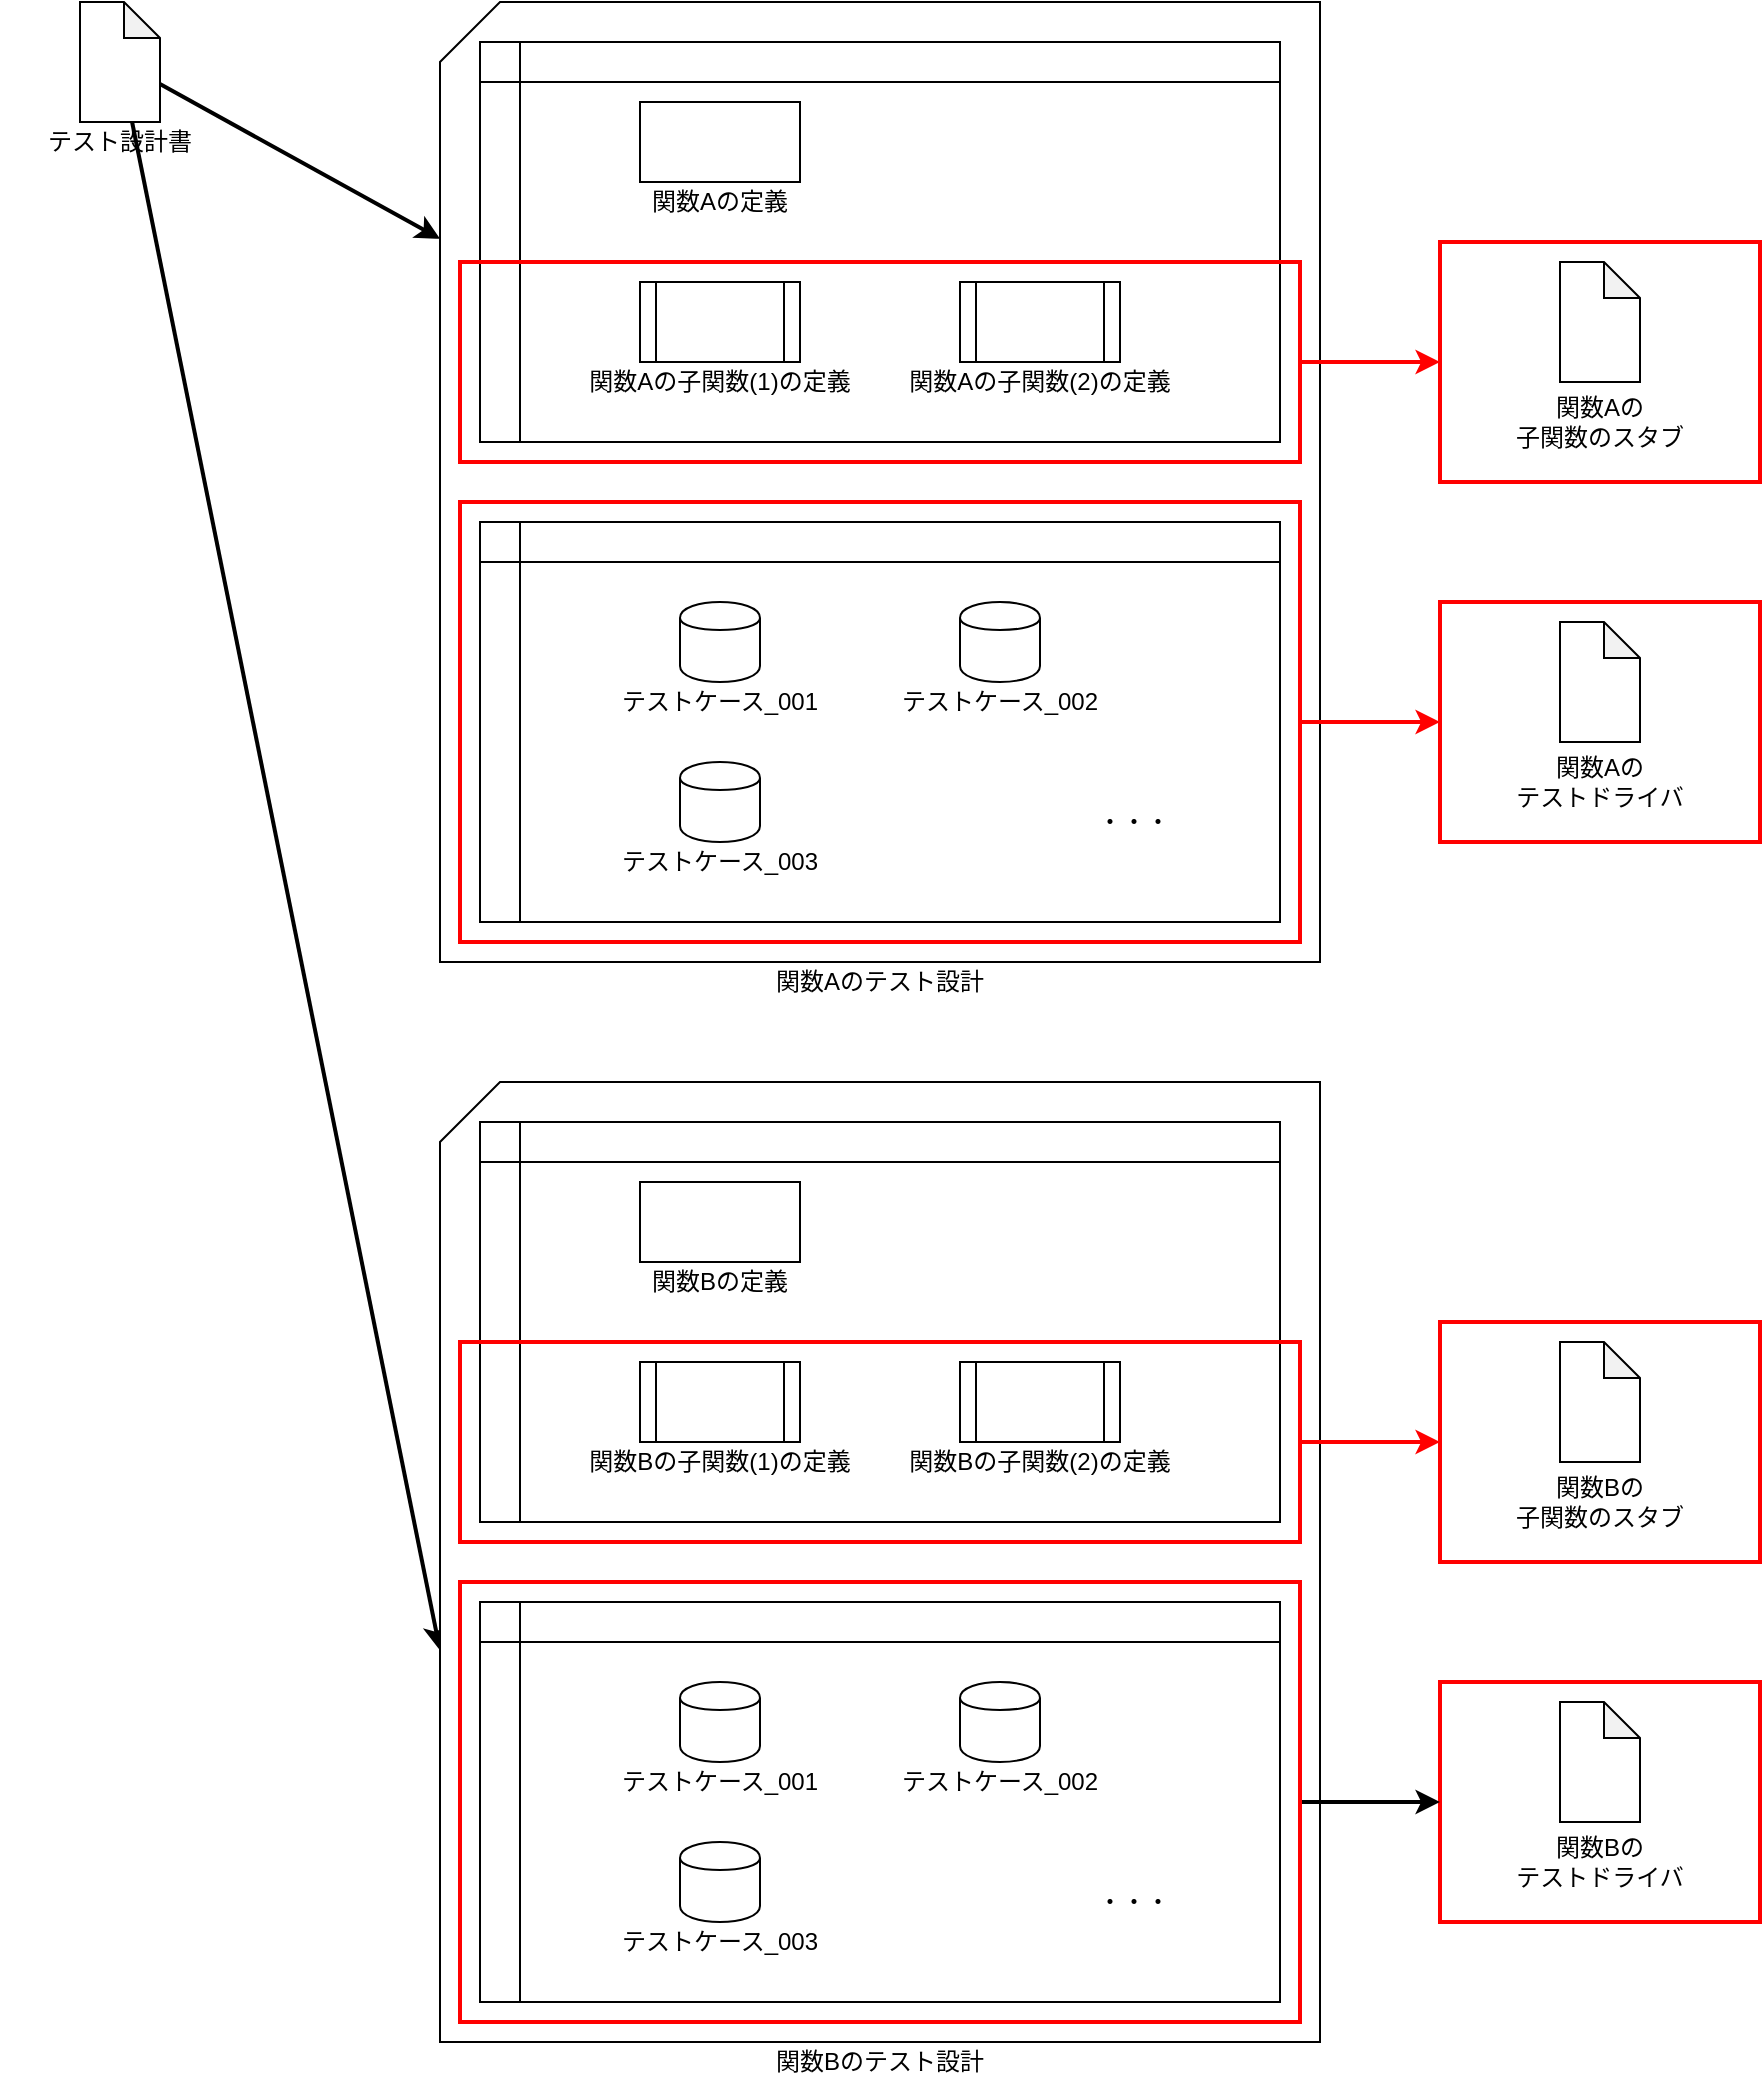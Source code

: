 <mxfile version="12.4.2" type="device" pages="1"><diagram id="nnxOgE9_j1x9hrJlQdRm" name="file layout"><mxGraphModel dx="1086" dy="816" grid="1" gridSize="10" guides="1" tooltips="1" connect="1" arrows="1" fold="1" page="1" pageScale="1" pageWidth="827" pageHeight="1169" math="0" shadow="0"><root><mxCell id="0"/><mxCell id="1" parent="0"/><mxCell id="GIxDo6UumOsDI6ICcTWf-62" value="" style="rounded=0;whiteSpace=wrap;html=1;fillColor=none;strokeColor=#FF0000;strokeWidth=2;" parent="1" vertex="1"><mxGeometry x="760" y="400" width="160" height="120" as="geometry"/></mxCell><mxCell id="GIxDo6UumOsDI6ICcTWf-30" value="" style="shape=card;whiteSpace=wrap;html=1;size=30;" parent="1" vertex="1"><mxGeometry x="260" y="100" width="440" height="480" as="geometry"/></mxCell><mxCell id="GIxDo6UumOsDI6ICcTWf-69" style="rounded=0;orthogonalLoop=1;jettySize=auto;html=1;strokeColor=#000000;strokeWidth=2;" parent="1" source="GIxDo6UumOsDI6ICcTWf-1" target="GIxDo6UumOsDI6ICcTWf-30" edge="1"><mxGeometry relative="1" as="geometry"/></mxCell><mxCell id="GIxDo6UumOsDI6ICcTWf-70" style="edgeStyle=none;rounded=0;orthogonalLoop=1;jettySize=auto;html=1;strokeColor=#000000;strokeWidth=2;entryX=0;entryY=0.592;entryDx=0;entryDy=0;entryPerimeter=0;" parent="1" source="GIxDo6UumOsDI6ICcTWf-1" target="GIxDo6UumOsDI6ICcTWf-41" edge="1"><mxGeometry relative="1" as="geometry"/></mxCell><mxCell id="GIxDo6UumOsDI6ICcTWf-1" value="" style="shape=note;whiteSpace=wrap;html=1;backgroundOutline=1;darkOpacity=0.05;size=18;" parent="1" vertex="1"><mxGeometry x="80" y="100" width="40" height="60" as="geometry"/></mxCell><mxCell id="GIxDo6UumOsDI6ICcTWf-36" value="" style="shape=internalStorage;whiteSpace=wrap;html=1;backgroundOutline=1;" parent="1" vertex="1"><mxGeometry x="280" y="360" width="400" height="200" as="geometry"/></mxCell><mxCell id="GIxDo6UumOsDI6ICcTWf-35" value="" style="shape=internalStorage;whiteSpace=wrap;html=1;backgroundOutline=1;" parent="1" vertex="1"><mxGeometry x="280" y="120" width="400" height="200" as="geometry"/></mxCell><mxCell id="GIxDo6UumOsDI6ICcTWf-2" value="テスト設計書" style="text;html=1;strokeColor=none;fillColor=none;align=center;verticalAlign=middle;whiteSpace=wrap;rounded=0;" parent="1" vertex="1"><mxGeometry x="40" y="160" width="120" height="20" as="geometry"/></mxCell><mxCell id="GIxDo6UumOsDI6ICcTWf-4" value="" style="shape=cylinder;whiteSpace=wrap;html=1;boundedLbl=1;backgroundOutline=1;" parent="1" vertex="1"><mxGeometry x="380" y="400" width="40" height="40" as="geometry"/></mxCell><mxCell id="GIxDo6UumOsDI6ICcTWf-5" value="関数Aのテスト設計" style="text;html=1;strokeColor=none;fillColor=none;align=center;verticalAlign=middle;whiteSpace=wrap;rounded=0;" parent="1" vertex="1"><mxGeometry x="420" y="580" width="120" height="20" as="geometry"/></mxCell><mxCell id="GIxDo6UumOsDI6ICcTWf-7" value="テストケース_001" style="text;html=1;strokeColor=none;fillColor=none;align=center;verticalAlign=middle;whiteSpace=wrap;rounded=0;" parent="1" vertex="1"><mxGeometry x="340" y="440" width="120" height="20" as="geometry"/></mxCell><mxCell id="GIxDo6UumOsDI6ICcTWf-8" value="" style="shape=cylinder;whiteSpace=wrap;html=1;boundedLbl=1;backgroundOutline=1;" parent="1" vertex="1"><mxGeometry x="520" y="400" width="40" height="40" as="geometry"/></mxCell><mxCell id="GIxDo6UumOsDI6ICcTWf-9" value="テストケース_002" style="text;html=1;strokeColor=none;fillColor=none;align=center;verticalAlign=middle;whiteSpace=wrap;rounded=0;" parent="1" vertex="1"><mxGeometry x="480" y="440" width="120" height="20" as="geometry"/></mxCell><mxCell id="GIxDo6UumOsDI6ICcTWf-10" value="" style="shape=cylinder;whiteSpace=wrap;html=1;boundedLbl=1;backgroundOutline=1;" parent="1" vertex="1"><mxGeometry x="380" y="480" width="40" height="40" as="geometry"/></mxCell><mxCell id="GIxDo6UumOsDI6ICcTWf-11" value="テストケース_003" style="text;html=1;strokeColor=none;fillColor=none;align=center;verticalAlign=middle;whiteSpace=wrap;rounded=0;" parent="1" vertex="1"><mxGeometry x="340" y="520" width="120" height="20" as="geometry"/></mxCell><mxCell id="GIxDo6UumOsDI6ICcTWf-27" value="" style="shape=process;whiteSpace=wrap;html=1;backgroundOutline=1;" parent="1" vertex="1"><mxGeometry x="360" y="240" width="80" height="40" as="geometry"/></mxCell><mxCell id="GIxDo6UumOsDI6ICcTWf-28" value="" style="rounded=0;whiteSpace=wrap;html=1;" parent="1" vertex="1"><mxGeometry x="360" y="150" width="80" height="40" as="geometry"/></mxCell><mxCell id="GIxDo6UumOsDI6ICcTWf-31" value="関数Aの定義" style="text;html=1;strokeColor=none;fillColor=none;align=center;verticalAlign=middle;whiteSpace=wrap;rounded=0;" parent="1" vertex="1"><mxGeometry x="340" y="190" width="120" height="20" as="geometry"/></mxCell><mxCell id="GIxDo6UumOsDI6ICcTWf-32" value="関数Aの子関数(1)の定義" style="text;html=1;strokeColor=none;fillColor=none;align=center;verticalAlign=middle;whiteSpace=wrap;rounded=0;" parent="1" vertex="1"><mxGeometry x="320" y="280" width="160" height="20" as="geometry"/></mxCell><mxCell id="GIxDo6UumOsDI6ICcTWf-33" value="" style="shape=process;whiteSpace=wrap;html=1;backgroundOutline=1;" parent="1" vertex="1"><mxGeometry x="520" y="240" width="80" height="40" as="geometry"/></mxCell><mxCell id="GIxDo6UumOsDI6ICcTWf-34" value="関数Aの子関数(2)の定義" style="text;html=1;strokeColor=none;fillColor=none;align=center;verticalAlign=middle;whiteSpace=wrap;rounded=0;" parent="1" vertex="1"><mxGeometry x="480" y="280" width="160" height="20" as="geometry"/></mxCell><mxCell id="GIxDo6UumOsDI6ICcTWf-37" value="・・・" style="text;html=1;strokeColor=none;fillColor=none;align=center;verticalAlign=middle;whiteSpace=wrap;rounded=0;" parent="1" vertex="1"><mxGeometry x="547" y="500" width="120" height="20" as="geometry"/></mxCell><mxCell id="GIxDo6UumOsDI6ICcTWf-41" value="" style="shape=card;whiteSpace=wrap;html=1;size=30;" parent="1" vertex="1"><mxGeometry x="260" y="640" width="440" height="480" as="geometry"/></mxCell><mxCell id="GIxDo6UumOsDI6ICcTWf-42" value="" style="shape=internalStorage;whiteSpace=wrap;html=1;backgroundOutline=1;" parent="1" vertex="1"><mxGeometry x="280" y="900" width="400" height="200" as="geometry"/></mxCell><mxCell id="GIxDo6UumOsDI6ICcTWf-43" value="" style="shape=internalStorage;whiteSpace=wrap;html=1;backgroundOutline=1;" parent="1" vertex="1"><mxGeometry x="280" y="660" width="400" height="200" as="geometry"/></mxCell><mxCell id="GIxDo6UumOsDI6ICcTWf-44" value="" style="shape=cylinder;whiteSpace=wrap;html=1;boundedLbl=1;backgroundOutline=1;" parent="1" vertex="1"><mxGeometry x="380" y="940" width="40" height="40" as="geometry"/></mxCell><mxCell id="GIxDo6UumOsDI6ICcTWf-45" value="関数Bのテスト設計" style="text;html=1;strokeColor=none;fillColor=none;align=center;verticalAlign=middle;whiteSpace=wrap;rounded=0;" parent="1" vertex="1"><mxGeometry x="420" y="1120" width="120" height="20" as="geometry"/></mxCell><mxCell id="GIxDo6UumOsDI6ICcTWf-46" value="テストケース_001" style="text;html=1;strokeColor=none;fillColor=none;align=center;verticalAlign=middle;whiteSpace=wrap;rounded=0;" parent="1" vertex="1"><mxGeometry x="340" y="980" width="120" height="20" as="geometry"/></mxCell><mxCell id="GIxDo6UumOsDI6ICcTWf-47" value="" style="shape=cylinder;whiteSpace=wrap;html=1;boundedLbl=1;backgroundOutline=1;" parent="1" vertex="1"><mxGeometry x="520" y="940" width="40" height="40" as="geometry"/></mxCell><mxCell id="GIxDo6UumOsDI6ICcTWf-48" value="テストケース_002" style="text;html=1;strokeColor=none;fillColor=none;align=center;verticalAlign=middle;whiteSpace=wrap;rounded=0;" parent="1" vertex="1"><mxGeometry x="480" y="980" width="120" height="20" as="geometry"/></mxCell><mxCell id="GIxDo6UumOsDI6ICcTWf-49" value="" style="shape=cylinder;whiteSpace=wrap;html=1;boundedLbl=1;backgroundOutline=1;" parent="1" vertex="1"><mxGeometry x="380" y="1020" width="40" height="40" as="geometry"/></mxCell><mxCell id="GIxDo6UumOsDI6ICcTWf-50" value="テストケース_003" style="text;html=1;strokeColor=none;fillColor=none;align=center;verticalAlign=middle;whiteSpace=wrap;rounded=0;" parent="1" vertex="1"><mxGeometry x="340" y="1060" width="120" height="20" as="geometry"/></mxCell><mxCell id="GIxDo6UumOsDI6ICcTWf-51" value="" style="shape=process;whiteSpace=wrap;html=1;backgroundOutline=1;" parent="1" vertex="1"><mxGeometry x="360" y="780" width="80" height="40" as="geometry"/></mxCell><mxCell id="GIxDo6UumOsDI6ICcTWf-52" value="" style="rounded=0;whiteSpace=wrap;html=1;" parent="1" vertex="1"><mxGeometry x="360" y="690" width="80" height="40" as="geometry"/></mxCell><mxCell id="GIxDo6UumOsDI6ICcTWf-53" value="関数Bの定義" style="text;html=1;strokeColor=none;fillColor=none;align=center;verticalAlign=middle;whiteSpace=wrap;rounded=0;" parent="1" vertex="1"><mxGeometry x="340" y="730" width="120" height="20" as="geometry"/></mxCell><mxCell id="GIxDo6UumOsDI6ICcTWf-54" value="関数Bの子関数(1)の定義" style="text;html=1;strokeColor=none;fillColor=none;align=center;verticalAlign=middle;whiteSpace=wrap;rounded=0;" parent="1" vertex="1"><mxGeometry x="320" y="820" width="160" height="20" as="geometry"/></mxCell><mxCell id="GIxDo6UumOsDI6ICcTWf-55" value="" style="shape=process;whiteSpace=wrap;html=1;backgroundOutline=1;" parent="1" vertex="1"><mxGeometry x="520" y="780" width="80" height="40" as="geometry"/></mxCell><mxCell id="GIxDo6UumOsDI6ICcTWf-56" value="関数Bの子関数(2)の定義" style="text;html=1;strokeColor=none;fillColor=none;align=center;verticalAlign=middle;whiteSpace=wrap;rounded=0;" parent="1" vertex="1"><mxGeometry x="480" y="820" width="160" height="20" as="geometry"/></mxCell><mxCell id="GIxDo6UumOsDI6ICcTWf-57" value="・・・" style="text;html=1;strokeColor=none;fillColor=none;align=center;verticalAlign=middle;whiteSpace=wrap;rounded=0;" parent="1" vertex="1"><mxGeometry x="547" y="1040" width="120" height="20" as="geometry"/></mxCell><mxCell id="GIxDo6UumOsDI6ICcTWf-61" style="edgeStyle=orthogonalEdgeStyle;rounded=0;orthogonalLoop=1;jettySize=auto;html=1;strokeColor=#FF0000;strokeWidth=2;entryX=0;entryY=0.5;entryDx=0;entryDy=0;" parent="1" target="GIxDo6UumOsDI6ICcTWf-62" edge="1"><mxGeometry relative="1" as="geometry"><mxPoint x="690" y="459" as="sourcePoint"/><mxPoint x="740" y="410" as="targetPoint"/><Array as="points"><mxPoint x="690" y="460"/></Array></mxGeometry></mxCell><mxCell id="GIxDo6UumOsDI6ICcTWf-58" value="" style="rounded=0;whiteSpace=wrap;html=1;fillColor=none;strokeColor=#FF0000;strokeWidth=2;" parent="1" vertex="1"><mxGeometry x="270" y="350" width="420" height="220" as="geometry"/></mxCell><mxCell id="GIxDo6UumOsDI6ICcTWf-59" value="" style="shape=note;whiteSpace=wrap;html=1;backgroundOutline=1;darkOpacity=0.05;size=18;" parent="1" vertex="1"><mxGeometry x="820" y="410" width="40" height="60" as="geometry"/></mxCell><mxCell id="GIxDo6UumOsDI6ICcTWf-60" value="関数Aの&lt;br&gt;テストドライバ" style="text;html=1;strokeColor=none;fillColor=none;align=center;verticalAlign=middle;whiteSpace=wrap;rounded=0;" parent="1" vertex="1"><mxGeometry x="780" y="470" width="120" height="40" as="geometry"/></mxCell><mxCell id="GIxDo6UumOsDI6ICcTWf-63" value="" style="rounded=0;whiteSpace=wrap;html=1;fillColor=none;strokeColor=#FF0000;strokeWidth=2;" parent="1" vertex="1"><mxGeometry x="760" y="220" width="160" height="120" as="geometry"/></mxCell><mxCell id="GIxDo6UumOsDI6ICcTWf-68" style="edgeStyle=orthogonalEdgeStyle;rounded=0;orthogonalLoop=1;jettySize=auto;html=1;entryX=0;entryY=0.5;entryDx=0;entryDy=0;strokeColor=#FF0000;strokeWidth=2;" parent="1" source="GIxDo6UumOsDI6ICcTWf-65" target="GIxDo6UumOsDI6ICcTWf-63" edge="1"><mxGeometry relative="1" as="geometry"/></mxCell><mxCell id="GIxDo6UumOsDI6ICcTWf-65" value="" style="rounded=0;whiteSpace=wrap;html=1;fillColor=none;strokeColor=#FF0000;strokeWidth=2;" parent="1" vertex="1"><mxGeometry x="270" y="230" width="420" height="100" as="geometry"/></mxCell><mxCell id="GIxDo6UumOsDI6ICcTWf-66" value="" style="shape=note;whiteSpace=wrap;html=1;backgroundOutline=1;darkOpacity=0.05;size=18;" parent="1" vertex="1"><mxGeometry x="820" y="230" width="40" height="60" as="geometry"/></mxCell><mxCell id="GIxDo6UumOsDI6ICcTWf-67" value="関数Aの&lt;br&gt;子関数のスタブ" style="text;html=1;strokeColor=none;fillColor=none;align=center;verticalAlign=middle;whiteSpace=wrap;rounded=0;" parent="1" vertex="1"><mxGeometry x="780" y="290" width="120" height="40" as="geometry"/></mxCell><mxCell id="GIxDo6UumOsDI6ICcTWf-71" value="" style="rounded=0;whiteSpace=wrap;html=1;fillColor=none;strokeColor=#FF0000;strokeWidth=2;" parent="1" vertex="1"><mxGeometry x="760" y="760" width="160" height="120" as="geometry"/></mxCell><mxCell id="GIxDo6UumOsDI6ICcTWf-72" style="edgeStyle=orthogonalEdgeStyle;rounded=0;orthogonalLoop=1;jettySize=auto;html=1;entryX=0;entryY=0.5;entryDx=0;entryDy=0;strokeColor=#FF0000;strokeWidth=2;" parent="1" source="GIxDo6UumOsDI6ICcTWf-73" target="GIxDo6UumOsDI6ICcTWf-71" edge="1"><mxGeometry relative="1" as="geometry"/></mxCell><mxCell id="GIxDo6UumOsDI6ICcTWf-73" value="" style="rounded=0;whiteSpace=wrap;html=1;fillColor=none;strokeColor=#FF0000;strokeWidth=2;" parent="1" vertex="1"><mxGeometry x="270" y="770" width="420" height="100" as="geometry"/></mxCell><mxCell id="GIxDo6UumOsDI6ICcTWf-74" value="" style="shape=note;whiteSpace=wrap;html=1;backgroundOutline=1;darkOpacity=0.05;size=18;" parent="1" vertex="1"><mxGeometry x="820" y="770" width="40" height="60" as="geometry"/></mxCell><mxCell id="GIxDo6UumOsDI6ICcTWf-75" value="関数Bの&lt;br&gt;子関数のスタブ" style="text;html=1;strokeColor=none;fillColor=none;align=center;verticalAlign=middle;whiteSpace=wrap;rounded=0;" parent="1" vertex="1"><mxGeometry x="780" y="830" width="120" height="40" as="geometry"/></mxCell><mxCell id="GIxDo6UumOsDI6ICcTWf-76" value="" style="rounded=0;whiteSpace=wrap;html=1;fillColor=none;strokeColor=#FF0000;strokeWidth=2;" parent="1" vertex="1"><mxGeometry x="760" y="940" width="160" height="120" as="geometry"/></mxCell><mxCell id="GIxDo6UumOsDI6ICcTWf-80" style="edgeStyle=none;rounded=0;orthogonalLoop=1;jettySize=auto;html=1;entryX=0;entryY=0.5;entryDx=0;entryDy=0;strokeColor=#000000;strokeWidth=2;" parent="1" source="GIxDo6UumOsDI6ICcTWf-77" target="GIxDo6UumOsDI6ICcTWf-76" edge="1"><mxGeometry relative="1" as="geometry"/></mxCell><mxCell id="GIxDo6UumOsDI6ICcTWf-77" value="" style="rounded=0;whiteSpace=wrap;html=1;fillColor=none;strokeColor=#FF0000;strokeWidth=2;" parent="1" vertex="1"><mxGeometry x="270" y="890" width="420" height="220" as="geometry"/></mxCell><mxCell id="GIxDo6UumOsDI6ICcTWf-78" value="" style="shape=note;whiteSpace=wrap;html=1;backgroundOutline=1;darkOpacity=0.05;size=18;" parent="1" vertex="1"><mxGeometry x="820" y="950" width="40" height="60" as="geometry"/></mxCell><mxCell id="GIxDo6UumOsDI6ICcTWf-79" value="関数Bの&lt;br&gt;テストドライバ" style="text;html=1;strokeColor=none;fillColor=none;align=center;verticalAlign=middle;whiteSpace=wrap;rounded=0;" parent="1" vertex="1"><mxGeometry x="780" y="1010" width="120" height="40" as="geometry"/></mxCell></root></mxGraphModel></diagram></mxfile>